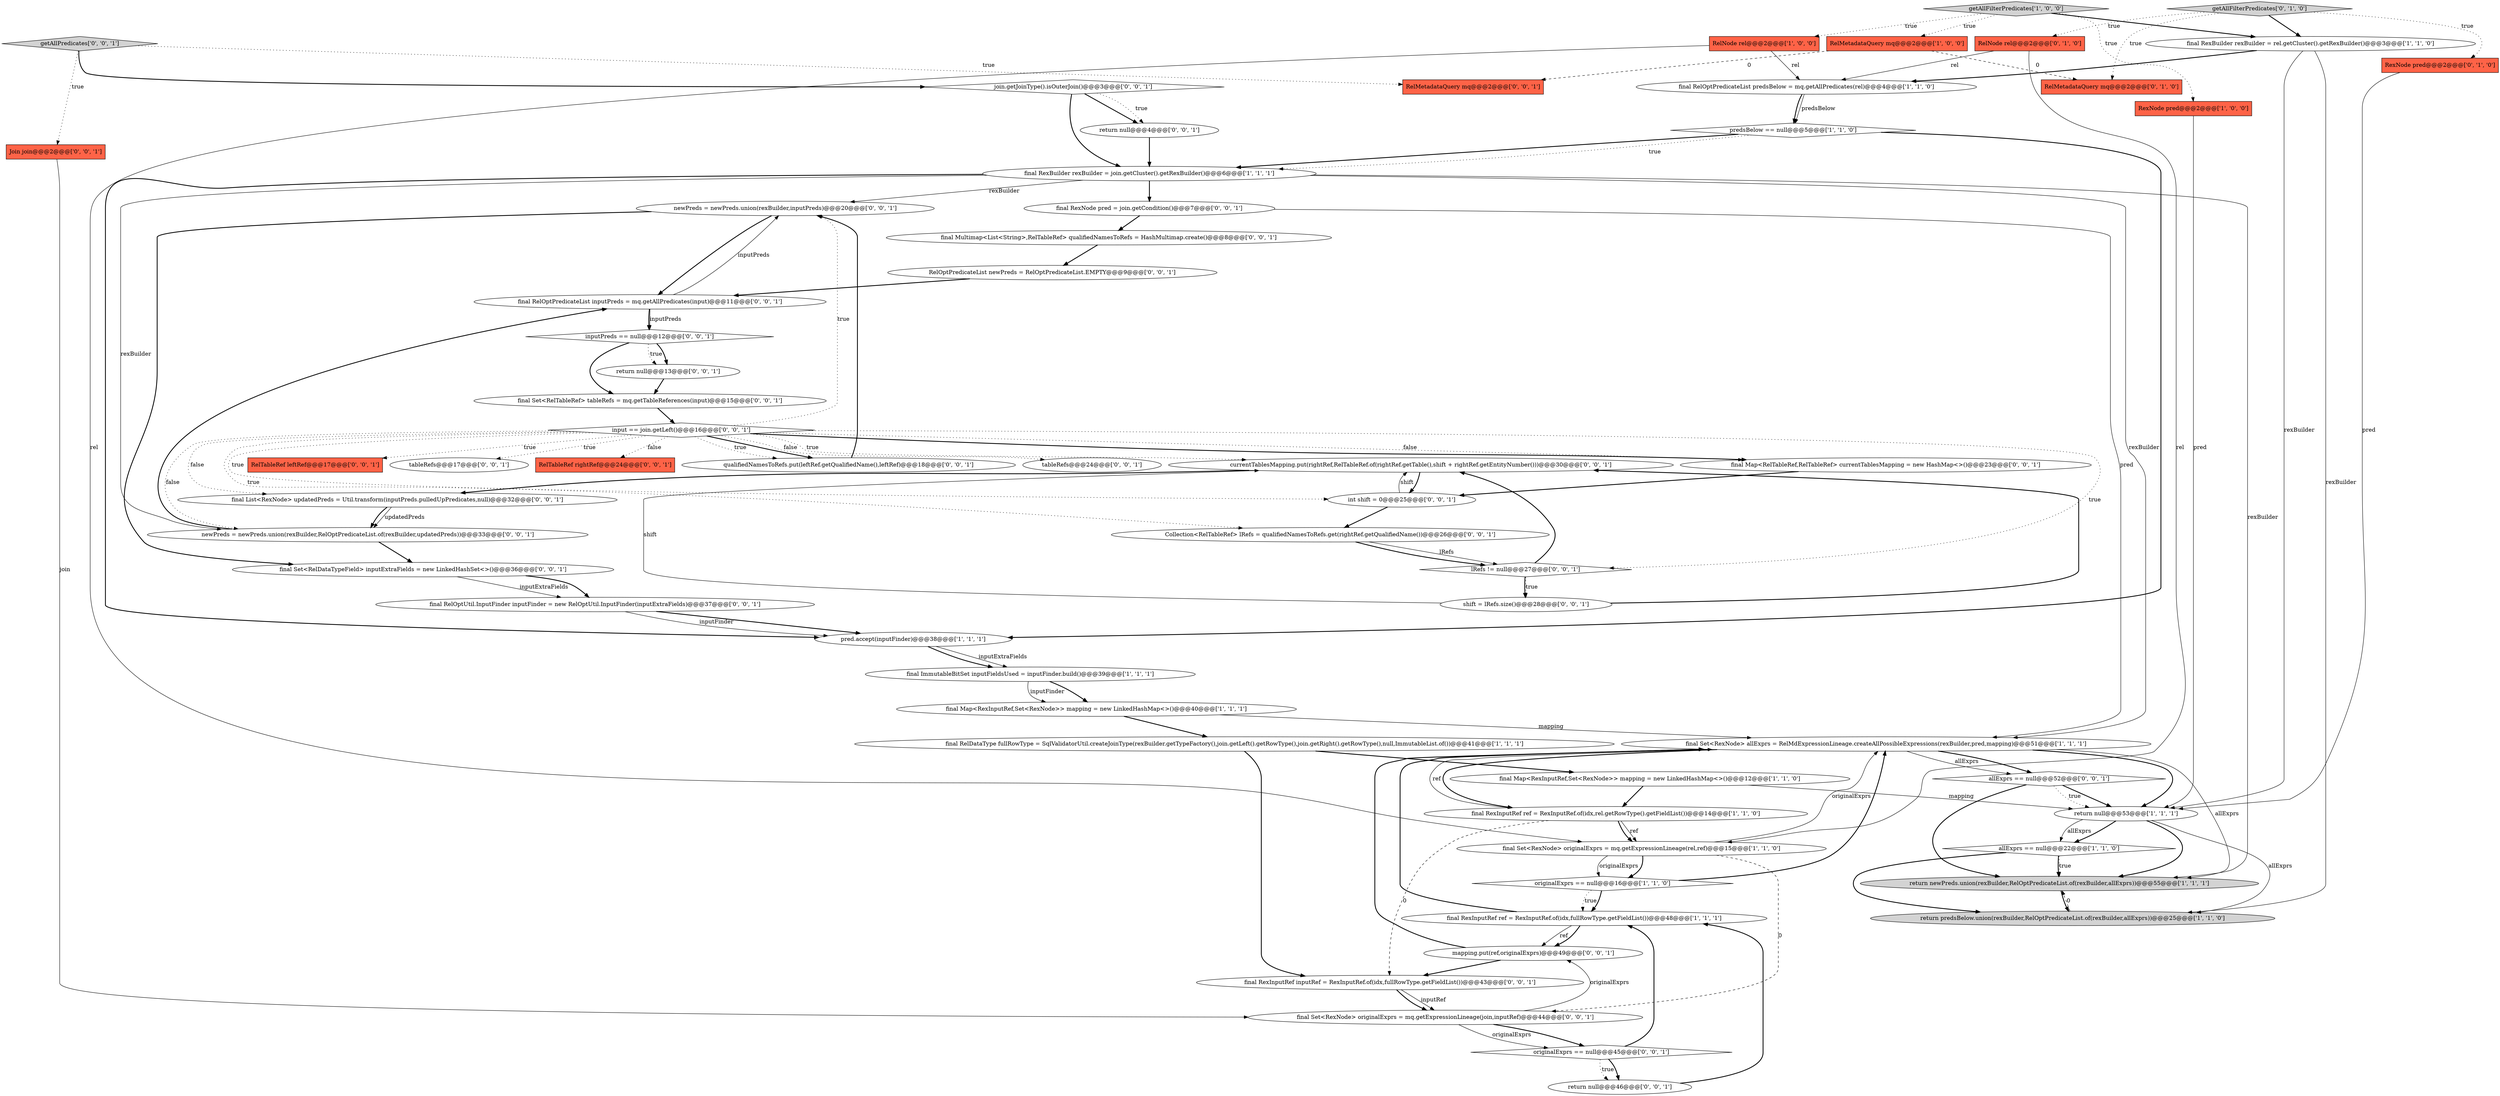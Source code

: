 digraph {
36 [style = filled, label = "newPreds = newPreds.union(rexBuilder,inputPreds)@@@20@@@['0', '0', '1']", fillcolor = white, shape = ellipse image = "AAA0AAABBB3BBB"];
57 [style = filled, label = "currentTablesMapping.put(rightRef,RelTableRef.of(rightRef.getTable(),shift + rightRef.getEntityNumber()))@@@30@@@['0', '0', '1']", fillcolor = white, shape = ellipse image = "AAA0AAABBB3BBB"];
0 [style = filled, label = "return null@@@53@@@['1', '1', '1']", fillcolor = white, shape = ellipse image = "AAA0AAABBB1BBB"];
18 [style = filled, label = "predsBelow == null@@@5@@@['1', '1', '0']", fillcolor = white, shape = diamond image = "AAA0AAABBB1BBB"];
19 [style = filled, label = "final RexBuilder rexBuilder = join.getCluster().getRexBuilder()@@@6@@@['1', '1', '1']", fillcolor = white, shape = ellipse image = "AAA0AAABBB1BBB"];
15 [style = filled, label = "RelMetadataQuery mq@@@2@@@['1', '0', '0']", fillcolor = tomato, shape = box image = "AAA1AAABBB1BBB"];
54 [style = filled, label = "RelTableRef leftRef@@@17@@@['0', '0', '1']", fillcolor = tomato, shape = box image = "AAA0AAABBB3BBB"];
59 [style = filled, label = "newPreds = newPreds.union(rexBuilder,RelOptPredicateList.of(rexBuilder,updatedPreds))@@@33@@@['0', '0', '1']", fillcolor = white, shape = ellipse image = "AAA0AAABBB3BBB"];
35 [style = filled, label = "Collection<RelTableRef> lRefs = qualifiedNamesToRefs.get(rightRef.getQualifiedName())@@@26@@@['0', '0', '1']", fillcolor = white, shape = ellipse image = "AAA0AAABBB3BBB"];
37 [style = filled, label = "final Set<RelTableRef> tableRefs = mq.getTableReferences(input)@@@15@@@['0', '0', '1']", fillcolor = white, shape = ellipse image = "AAA0AAABBB3BBB"];
45 [style = filled, label = "final Set<RelDataTypeField> inputExtraFields = new LinkedHashSet<>()@@@36@@@['0', '0', '1']", fillcolor = white, shape = ellipse image = "AAA0AAABBB3BBB"];
23 [style = filled, label = "getAllFilterPredicates['0', '1', '0']", fillcolor = lightgray, shape = diamond image = "AAA0AAABBB2BBB"];
6 [style = filled, label = "return newPreds.union(rexBuilder,RelOptPredicateList.of(rexBuilder,allExprs))@@@55@@@['1', '1', '1']", fillcolor = lightgray, shape = ellipse image = "AAA0AAABBB1BBB"];
43 [style = filled, label = "tableRefs@@@17@@@['0', '0', '1']", fillcolor = white, shape = ellipse image = "AAA0AAABBB3BBB"];
26 [style = filled, label = "inputPreds == null@@@12@@@['0', '0', '1']", fillcolor = white, shape = diamond image = "AAA0AAABBB3BBB"];
20 [style = filled, label = "return predsBelow.union(rexBuilder,RelOptPredicateList.of(rexBuilder,allExprs))@@@25@@@['1', '1', '0']", fillcolor = lightgray, shape = ellipse image = "AAA0AAABBB1BBB"];
47 [style = filled, label = "return null@@@4@@@['0', '0', '1']", fillcolor = white, shape = ellipse image = "AAA0AAABBB3BBB"];
5 [style = filled, label = "final Set<RexNode> originalExprs = mq.getExpressionLineage(rel,ref)@@@15@@@['1', '1', '0']", fillcolor = white, shape = ellipse image = "AAA0AAABBB1BBB"];
33 [style = filled, label = "mapping.put(ref,originalExprs)@@@49@@@['0', '0', '1']", fillcolor = white, shape = ellipse image = "AAA0AAABBB3BBB"];
41 [style = filled, label = "Join join@@@2@@@['0', '0', '1']", fillcolor = tomato, shape = box image = "AAA0AAABBB3BBB"];
24 [style = filled, label = "RexNode pred@@@2@@@['0', '1', '0']", fillcolor = tomato, shape = box image = "AAA0AAABBB2BBB"];
53 [style = filled, label = "final RelOptUtil.InputFinder inputFinder = new RelOptUtil.InputFinder(inputExtraFields)@@@37@@@['0', '0', '1']", fillcolor = white, shape = ellipse image = "AAA0AAABBB3BBB"];
16 [style = filled, label = "final ImmutableBitSet inputFieldsUsed = inputFinder.build()@@@39@@@['1', '1', '1']", fillcolor = white, shape = ellipse image = "AAA0AAABBB1BBB"];
44 [style = filled, label = "RelOptPredicateList newPreds = RelOptPredicateList.EMPTY@@@9@@@['0', '0', '1']", fillcolor = white, shape = ellipse image = "AAA0AAABBB3BBB"];
48 [style = filled, label = "final RelOptPredicateList inputPreds = mq.getAllPredicates(input)@@@11@@@['0', '0', '1']", fillcolor = white, shape = ellipse image = "AAA0AAABBB3BBB"];
40 [style = filled, label = "return null@@@46@@@['0', '0', '1']", fillcolor = white, shape = ellipse image = "AAA0AAABBB3BBB"];
60 [style = filled, label = "RelTableRef rightRef@@@24@@@['0', '0', '1']", fillcolor = tomato, shape = box image = "AAA0AAABBB3BBB"];
4 [style = filled, label = "final RexInputRef ref = RexInputRef.of(idx,rel.getRowType().getFieldList())@@@14@@@['1', '1', '0']", fillcolor = white, shape = ellipse image = "AAA0AAABBB1BBB"];
28 [style = filled, label = "allExprs == null@@@52@@@['0', '0', '1']", fillcolor = white, shape = diamond image = "AAA0AAABBB3BBB"];
39 [style = filled, label = "int shift = 0@@@25@@@['0', '0', '1']", fillcolor = white, shape = ellipse image = "AAA0AAABBB3BBB"];
21 [style = filled, label = "allExprs == null@@@22@@@['1', '1', '0']", fillcolor = white, shape = diamond image = "AAA0AAABBB1BBB"];
42 [style = filled, label = "final RexNode pred = join.getCondition()@@@7@@@['0', '0', '1']", fillcolor = white, shape = ellipse image = "AAA0AAABBB3BBB"];
7 [style = filled, label = "getAllFilterPredicates['1', '0', '0']", fillcolor = lightgray, shape = diamond image = "AAA0AAABBB1BBB"];
51 [style = filled, label = "getAllPredicates['0', '0', '1']", fillcolor = lightgray, shape = diamond image = "AAA0AAABBB3BBB"];
11 [style = filled, label = "RelNode rel@@@2@@@['1', '0', '0']", fillcolor = tomato, shape = box image = "AAA0AAABBB1BBB"];
30 [style = filled, label = "qualifiedNamesToRefs.put(leftRef.getQualifiedName(),leftRef)@@@18@@@['0', '0', '1']", fillcolor = white, shape = ellipse image = "AAA0AAABBB3BBB"];
27 [style = filled, label = "tableRefs@@@24@@@['0', '0', '1']", fillcolor = white, shape = ellipse image = "AAA0AAABBB3BBB"];
8 [style = filled, label = "final RelOptPredicateList predsBelow = mq.getAllPredicates(rel)@@@4@@@['1', '1', '0']", fillcolor = white, shape = ellipse image = "AAA0AAABBB1BBB"];
58 [style = filled, label = "shift = lRefs.size()@@@28@@@['0', '0', '1']", fillcolor = white, shape = ellipse image = "AAA0AAABBB3BBB"];
12 [style = filled, label = "final Map<RexInputRef,Set<RexNode>> mapping = new LinkedHashMap<>()@@@12@@@['1', '1', '0']", fillcolor = white, shape = ellipse image = "AAA0AAABBB1BBB"];
22 [style = filled, label = "RelNode rel@@@2@@@['0', '1', '0']", fillcolor = tomato, shape = box image = "AAA0AAABBB2BBB"];
46 [style = filled, label = "RelMetadataQuery mq@@@2@@@['0', '0', '1']", fillcolor = tomato, shape = box image = "AAA0AAABBB3BBB"];
3 [style = filled, label = "originalExprs == null@@@16@@@['1', '1', '0']", fillcolor = white, shape = diamond image = "AAA0AAABBB1BBB"];
17 [style = filled, label = "final RexInputRef ref = RexInputRef.of(idx,fullRowType.getFieldList())@@@48@@@['1', '1', '1']", fillcolor = white, shape = ellipse image = "AAA0AAABBB1BBB"];
55 [style = filled, label = "final RexInputRef inputRef = RexInputRef.of(idx,fullRowType.getFieldList())@@@43@@@['0', '0', '1']", fillcolor = white, shape = ellipse image = "AAA0AAABBB3BBB"];
1 [style = filled, label = "RexNode pred@@@2@@@['1', '0', '0']", fillcolor = tomato, shape = box image = "AAA0AAABBB1BBB"];
34 [style = filled, label = "lRefs != null@@@27@@@['0', '0', '1']", fillcolor = white, shape = diamond image = "AAA0AAABBB3BBB"];
52 [style = filled, label = "final Map<RelTableRef,RelTableRef> currentTablesMapping = new HashMap<>()@@@23@@@['0', '0', '1']", fillcolor = white, shape = ellipse image = "AAA0AAABBB3BBB"];
2 [style = filled, label = "final Map<RexInputRef,Set<RexNode>> mapping = new LinkedHashMap<>()@@@40@@@['1', '1', '1']", fillcolor = white, shape = ellipse image = "AAA0AAABBB1BBB"];
9 [style = filled, label = "final Set<RexNode> allExprs = RelMdExpressionLineage.createAllPossibleExpressions(rexBuilder,pred,mapping)@@@51@@@['1', '1', '1']", fillcolor = white, shape = ellipse image = "AAA0AAABBB1BBB"];
10 [style = filled, label = "pred.accept(inputFinder)@@@38@@@['1', '1', '1']", fillcolor = white, shape = ellipse image = "AAA0AAABBB1BBB"];
14 [style = filled, label = "final RelDataType fullRowType = SqlValidatorUtil.createJoinType(rexBuilder.getTypeFactory(),join.getLeft().getRowType(),join.getRight().getRowType(),null,ImmutableList.of())@@@41@@@['1', '1', '1']", fillcolor = white, shape = ellipse image = "AAA0AAABBB1BBB"];
25 [style = filled, label = "RelMetadataQuery mq@@@2@@@['0', '1', '0']", fillcolor = tomato, shape = box image = "AAA1AAABBB2BBB"];
13 [style = filled, label = "final RexBuilder rexBuilder = rel.getCluster().getRexBuilder()@@@3@@@['1', '1', '0']", fillcolor = white, shape = ellipse image = "AAA0AAABBB1BBB"];
50 [style = filled, label = "final List<RexNode> updatedPreds = Util.transform(inputPreds.pulledUpPredicates,null)@@@32@@@['0', '0', '1']", fillcolor = white, shape = ellipse image = "AAA0AAABBB3BBB"];
29 [style = filled, label = "join.getJoinType().isOuterJoin()@@@3@@@['0', '0', '1']", fillcolor = white, shape = diamond image = "AAA0AAABBB3BBB"];
32 [style = filled, label = "final Multimap<List<String>,RelTableRef> qualifiedNamesToRefs = HashMultimap.create()@@@8@@@['0', '0', '1']", fillcolor = white, shape = ellipse image = "AAA0AAABBB3BBB"];
56 [style = filled, label = "final Set<RexNode> originalExprs = mq.getExpressionLineage(join,inputRef)@@@44@@@['0', '0', '1']", fillcolor = white, shape = ellipse image = "AAA0AAABBB3BBB"];
31 [style = filled, label = "return null@@@13@@@['0', '0', '1']", fillcolor = white, shape = ellipse image = "AAA0AAABBB3BBB"];
38 [style = filled, label = "originalExprs == null@@@45@@@['0', '0', '1']", fillcolor = white, shape = diamond image = "AAA0AAABBB3BBB"];
49 [style = filled, label = "input == join.getLeft()@@@16@@@['0', '0', '1']", fillcolor = white, shape = diamond image = "AAA0AAABBB3BBB"];
5->3 [style = bold, label=""];
31->37 [style = bold, label=""];
28->6 [style = bold, label=""];
37->49 [style = bold, label=""];
23->22 [style = dotted, label="true"];
41->56 [style = solid, label="join"];
56->33 [style = solid, label="originalExprs"];
17->9 [style = bold, label=""];
49->34 [style = dotted, label="true"];
49->39 [style = dotted, label="true"];
30->36 [style = bold, label=""];
2->9 [style = solid, label="mapping"];
34->58 [style = bold, label=""];
28->0 [style = bold, label=""];
15->25 [style = dashed, label="0"];
57->39 [style = bold, label=""];
23->13 [style = bold, label=""];
2->14 [style = bold, label=""];
49->52 [style = dotted, label="false"];
49->36 [style = dotted, label="true"];
7->1 [style = dotted, label="true"];
39->57 [style = solid, label="shift"];
38->40 [style = dotted, label="true"];
45->53 [style = solid, label="inputExtraFields"];
8->18 [style = solid, label="predsBelow"];
29->47 [style = bold, label=""];
19->42 [style = bold, label=""];
56->38 [style = bold, label=""];
48->36 [style = solid, label="inputPreds"];
10->16 [style = solid, label="inputExtraFields"];
13->20 [style = solid, label="rexBuilder"];
49->30 [style = dotted, label="true"];
8->18 [style = bold, label=""];
49->54 [style = dotted, label="true"];
22->8 [style = solid, label="rel"];
24->0 [style = solid, label="pred"];
18->19 [style = bold, label=""];
0->21 [style = bold, label=""];
19->59 [style = solid, label="rexBuilder"];
35->34 [style = solid, label="lRefs"];
5->56 [style = dashed, label="0"];
4->55 [style = dashed, label="0"];
13->0 [style = solid, label="rexBuilder"];
11->5 [style = solid, label="rel"];
39->35 [style = bold, label=""];
49->57 [style = dotted, label="true"];
40->17 [style = bold, label=""];
42->32 [style = bold, label=""];
26->37 [style = bold, label=""];
3->17 [style = dotted, label="true"];
5->3 [style = solid, label="originalExprs"];
35->34 [style = bold, label=""];
53->10 [style = bold, label=""];
38->17 [style = bold, label=""];
59->48 [style = bold, label=""];
23->24 [style = dotted, label="true"];
9->28 [style = solid, label="allExprs"];
12->0 [style = solid, label="mapping"];
51->41 [style = dotted, label="true"];
21->6 [style = dotted, label="true"];
20->6 [style = dashed, label="0"];
34->57 [style = bold, label=""];
59->45 [style = bold, label=""];
33->55 [style = bold, label=""];
18->19 [style = dotted, label="true"];
58->57 [style = bold, label=""];
19->10 [style = bold, label=""];
45->53 [style = bold, label=""];
0->20 [style = solid, label="allExprs"];
5->9 [style = solid, label="originalExprs"];
7->15 [style = dotted, label="true"];
55->56 [style = solid, label="inputRef"];
48->26 [style = bold, label=""];
9->28 [style = bold, label=""];
3->9 [style = bold, label=""];
6->20 [style = bold, label=""];
51->29 [style = bold, label=""];
17->33 [style = solid, label="ref"];
26->31 [style = dotted, label="true"];
26->31 [style = bold, label=""];
28->0 [style = dotted, label="true"];
9->6 [style = solid, label="allExprs"];
29->19 [style = bold, label=""];
18->10 [style = bold, label=""];
10->16 [style = bold, label=""];
48->26 [style = solid, label="inputPreds"];
49->30 [style = bold, label=""];
0->21 [style = solid, label="allExprs"];
7->11 [style = dotted, label="true"];
49->59 [style = dotted, label="false"];
32->44 [style = bold, label=""];
1->0 [style = solid, label="pred"];
3->17 [style = bold, label=""];
19->9 [style = solid, label="rexBuilder"];
38->40 [style = bold, label=""];
4->5 [style = bold, label=""];
23->25 [style = dotted, label="true"];
49->43 [style = dotted, label="true"];
49->27 [style = dotted, label="false"];
19->36 [style = solid, label="rexBuilder"];
7->13 [style = bold, label=""];
49->60 [style = dotted, label="false"];
52->39 [style = bold, label=""];
9->0 [style = bold, label=""];
22->5 [style = solid, label="rel"];
19->6 [style = solid, label="rexBuilder"];
21->6 [style = bold, label=""];
57->50 [style = bold, label=""];
0->6 [style = bold, label=""];
49->50 [style = dotted, label="false"];
9->4 [style = bold, label=""];
17->33 [style = bold, label=""];
34->58 [style = dotted, label="true"];
16->2 [style = bold, label=""];
33->9 [style = bold, label=""];
55->56 [style = bold, label=""];
11->8 [style = solid, label="rel"];
56->38 [style = solid, label="originalExprs"];
50->59 [style = solid, label="updatedPreds"];
4->9 [style = solid, label="ref"];
21->20 [style = bold, label=""];
49->35 [style = dotted, label="true"];
49->52 [style = bold, label=""];
12->4 [style = bold, label=""];
29->47 [style = dotted, label="true"];
15->46 [style = dashed, label="0"];
44->48 [style = bold, label=""];
14->12 [style = bold, label=""];
36->48 [style = bold, label=""];
16->2 [style = solid, label="inputFinder"];
47->19 [style = bold, label=""];
14->55 [style = bold, label=""];
58->57 [style = solid, label="shift"];
36->45 [style = bold, label=""];
13->8 [style = bold, label=""];
4->5 [style = solid, label="ref"];
42->9 [style = solid, label="pred"];
53->10 [style = solid, label="inputFinder"];
51->46 [style = dotted, label="true"];
50->59 [style = bold, label=""];
}
